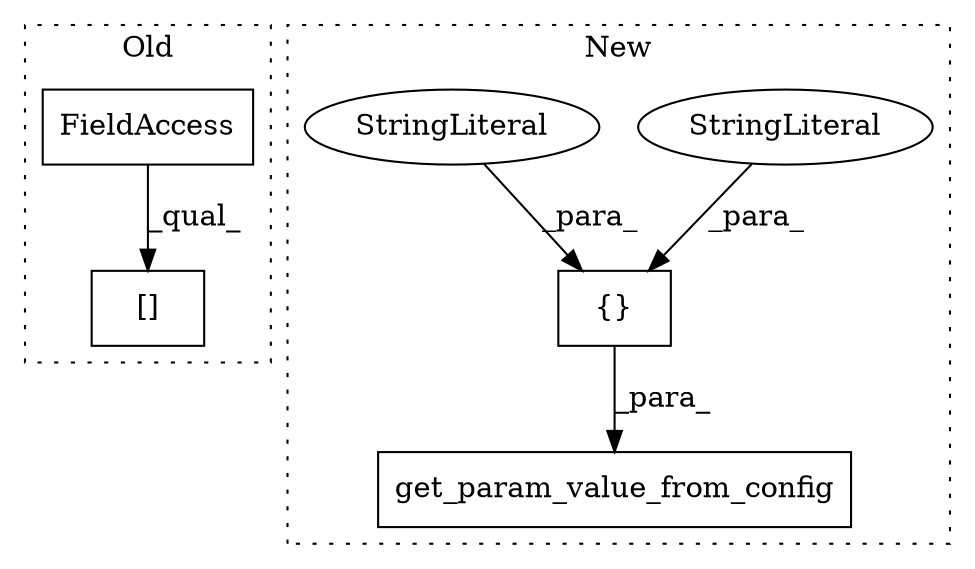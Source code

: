 digraph G {
subgraph cluster0 {
1 [label="[]" a="2" s="16816,16839" l="12,1" shape="box"];
4 [label="FieldAccess" a="22" s="16816" l="11" shape="box"];
label = "Old";
style="dotted";
}
subgraph cluster1 {
2 [label="get_param_value_from_config" a="32" s="16256,16315" l="28,1" shape="box"];
3 [label="{}" a="4" s="16296,16314" l="1,1" shape="box"];
5 [label="StringLiteral" a="45" s="16309" l="5" shape="ellipse"];
6 [label="StringLiteral" a="45" s="16297" l="11" shape="ellipse"];
label = "New";
style="dotted";
}
3 -> 2 [label="_para_"];
4 -> 1 [label="_qual_"];
5 -> 3 [label="_para_"];
6 -> 3 [label="_para_"];
}